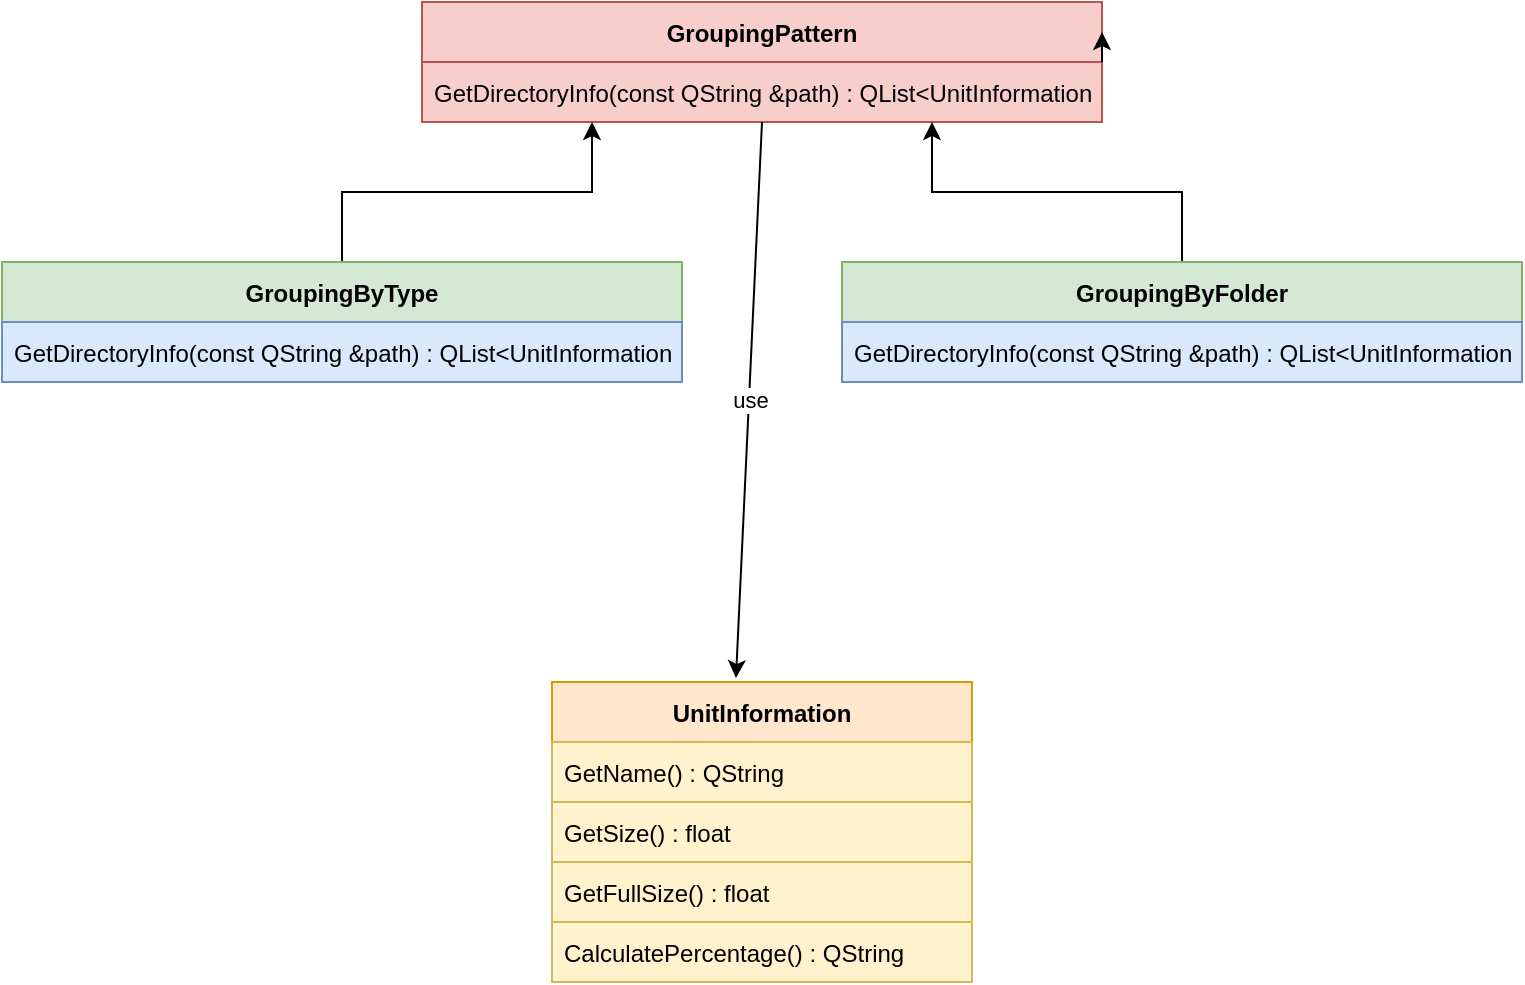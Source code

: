 <mxfile version="13.9.9" type="device"><diagram id="za-MISGt55LsB3_BmVJI" name="Page-1"><mxGraphModel dx="1326" dy="806" grid="1" gridSize="10" guides="1" tooltips="1" connect="1" arrows="1" fold="1" page="1" pageScale="1" pageWidth="827" pageHeight="1169" math="0" shadow="0"><root><mxCell id="0"/><mxCell id="1" parent="0"/><mxCell id="wiPBaie5EtfuiQc_0mjw-11" value="GroupingPattern" style="swimlane;fontStyle=1;childLayout=stackLayout;horizontal=1;startSize=30;horizontalStack=0;resizeParent=1;resizeParentMax=0;resizeLast=0;collapsible=1;marginBottom=0;fillColor=#f8cecc;strokeColor=#b85450;" parent="1" vertex="1"><mxGeometry x="250" y="20" width="340" height="60" as="geometry"/></mxCell><mxCell id="wiPBaie5EtfuiQc_0mjw-12" value="GetDirectoryInfo(const QString &amp;path) : QList&lt;UnitInformation&gt; " style="text;strokeColor=#b85450;fillColor=#f8cecc;align=left;verticalAlign=middle;spacingLeft=4;spacingRight=4;overflow=hidden;points=[[0,0.5],[1,0.5]];portConstraint=eastwest;rotatable=0;" parent="wiPBaie5EtfuiQc_0mjw-11" vertex="1"><mxGeometry y="30" width="340" height="30" as="geometry"/></mxCell><mxCell id="wiPBaie5EtfuiQc_0mjw-16" style="edgeStyle=orthogonalEdgeStyle;rounded=0;orthogonalLoop=1;jettySize=auto;html=1;exitX=1;exitY=0.5;exitDx=0;exitDy=0;entryX=1;entryY=0.25;entryDx=0;entryDy=0;fontColor=#000000;" parent="1" source="wiPBaie5EtfuiQc_0mjw-11" target="wiPBaie5EtfuiQc_0mjw-11" edge="1"><mxGeometry relative="1" as="geometry"/></mxCell><mxCell id="wiPBaie5EtfuiQc_0mjw-22" style="edgeStyle=orthogonalEdgeStyle;rounded=0;orthogonalLoop=1;jettySize=auto;html=1;entryX=0.25;entryY=1;entryDx=0;entryDy=0;fontColor=#000000;" parent="1" source="wiPBaie5EtfuiQc_0mjw-17" target="wiPBaie5EtfuiQc_0mjw-11" edge="1"><mxGeometry relative="1" as="geometry"/></mxCell><mxCell id="wiPBaie5EtfuiQc_0mjw-17" value="GroupingByType" style="swimlane;fontStyle=1;childLayout=stackLayout;horizontal=1;startSize=30;horizontalStack=0;resizeParent=1;resizeParentMax=0;resizeLast=0;collapsible=1;marginBottom=0;fillColor=#d5e8d4;strokeColor=#82b366;" parent="1" vertex="1"><mxGeometry x="40" y="150" width="340" height="60" as="geometry"/></mxCell><mxCell id="wiPBaie5EtfuiQc_0mjw-18" value="GetDirectoryInfo(const QString &amp;path) : QList&lt;UnitInformation&gt; " style="text;strokeColor=#6c8ebf;fillColor=#dae8fc;align=left;verticalAlign=middle;spacingLeft=4;spacingRight=4;overflow=hidden;points=[[0,0.5],[1,0.5]];portConstraint=eastwest;rotatable=0;" parent="wiPBaie5EtfuiQc_0mjw-17" vertex="1"><mxGeometry y="30" width="340" height="30" as="geometry"/></mxCell><mxCell id="wiPBaie5EtfuiQc_0mjw-23" style="edgeStyle=orthogonalEdgeStyle;rounded=0;orthogonalLoop=1;jettySize=auto;html=1;exitX=0.5;exitY=0;exitDx=0;exitDy=0;entryX=0.75;entryY=1;entryDx=0;entryDy=0;fontColor=#000000;" parent="1" source="wiPBaie5EtfuiQc_0mjw-20" target="wiPBaie5EtfuiQc_0mjw-11" edge="1"><mxGeometry relative="1" as="geometry"/></mxCell><mxCell id="wiPBaie5EtfuiQc_0mjw-20" value="GroupingByFolder" style="swimlane;fontStyle=1;childLayout=stackLayout;horizontal=1;startSize=30;horizontalStack=0;resizeParent=1;resizeParentMax=0;resizeLast=0;collapsible=1;marginBottom=0;fillColor=#d5e8d4;strokeColor=#82b366;" parent="1" vertex="1"><mxGeometry x="460" y="150" width="340" height="60" as="geometry"/></mxCell><mxCell id="wiPBaie5EtfuiQc_0mjw-21" value="GetDirectoryInfo(const QString &amp;path) : QList&lt;UnitInformation&gt; " style="text;strokeColor=#6c8ebf;fillColor=#dae8fc;align=left;verticalAlign=middle;spacingLeft=4;spacingRight=4;overflow=hidden;points=[[0,0.5],[1,0.5]];portConstraint=eastwest;rotatable=0;" parent="wiPBaie5EtfuiQc_0mjw-20" vertex="1"><mxGeometry y="30" width="340" height="30" as="geometry"/></mxCell><mxCell id="wiPBaie5EtfuiQc_0mjw-24" value="UnitInformation" style="swimlane;fontStyle=1;childLayout=stackLayout;horizontal=1;startSize=30;horizontalStack=0;resizeParent=1;resizeParentMax=0;resizeLast=0;collapsible=1;marginBottom=0;fillColor=#ffe6cc;strokeColor=#d79b00;" parent="1" vertex="1"><mxGeometry x="315" y="360" width="210" height="150" as="geometry"><mxRectangle x="140" y="310" width="120" height="30" as="alternateBounds"/></mxGeometry></mxCell><mxCell id="wiPBaie5EtfuiQc_0mjw-25" value="GetName() : QString" style="text;strokeColor=#d6b656;fillColor=#fff2cc;align=left;verticalAlign=middle;spacingLeft=4;spacingRight=4;overflow=hidden;points=[[0,0.5],[1,0.5]];portConstraint=eastwest;rotatable=0;" parent="wiPBaie5EtfuiQc_0mjw-24" vertex="1"><mxGeometry y="30" width="210" height="30" as="geometry"/></mxCell><mxCell id="wiPBaie5EtfuiQc_0mjw-30" value="GetSize() : float" style="text;strokeColor=#d6b656;fillColor=#fff2cc;align=left;verticalAlign=middle;spacingLeft=4;spacingRight=4;overflow=hidden;points=[[0,0.5],[1,0.5]];portConstraint=eastwest;rotatable=0;" parent="wiPBaie5EtfuiQc_0mjw-24" vertex="1"><mxGeometry y="60" width="210" height="30" as="geometry"/></mxCell><mxCell id="wiPBaie5EtfuiQc_0mjw-31" value="GetFullSize() : float" style="text;strokeColor=#d6b656;fillColor=#fff2cc;align=left;verticalAlign=middle;spacingLeft=4;spacingRight=4;overflow=hidden;points=[[0,0.5],[1,0.5]];portConstraint=eastwest;rotatable=0;" parent="wiPBaie5EtfuiQc_0mjw-24" vertex="1"><mxGeometry y="90" width="210" height="30" as="geometry"/></mxCell><mxCell id="wiPBaie5EtfuiQc_0mjw-32" value="CalculatePercentage() : QString" style="text;strokeColor=#d6b656;fillColor=#fff2cc;align=left;verticalAlign=middle;spacingLeft=4;spacingRight=4;overflow=hidden;points=[[0,0.5],[1,0.5]];portConstraint=eastwest;rotatable=0;" parent="wiPBaie5EtfuiQc_0mjw-24" vertex="1"><mxGeometry y="120" width="210" height="30" as="geometry"/></mxCell><mxCell id="wiPBaie5EtfuiQc_0mjw-33" value="" style="endArrow=classic;html=1;rounded=0;fontColor=#000000;exitX=0.5;exitY=1;exitDx=0;exitDy=0;entryX=0.438;entryY=-0.013;entryDx=0;entryDy=0;entryPerimeter=0;" parent="1" edge="1" target="wiPBaie5EtfuiQc_0mjw-24" source="wiPBaie5EtfuiQc_0mjw-11"><mxGeometry relative="1" as="geometry"><mxPoint x="210" y="230" as="sourcePoint"/><mxPoint x="360" y="350" as="targetPoint"/></mxGeometry></mxCell><mxCell id="wiPBaie5EtfuiQc_0mjw-34" value="use" style="edgeLabel;resizable=0;html=1;align=center;verticalAlign=middle;fontColor=#000000;" parent="wiPBaie5EtfuiQc_0mjw-33" connectable="0" vertex="1"><mxGeometry relative="1" as="geometry"/></mxCell></root></mxGraphModel></diagram></mxfile>